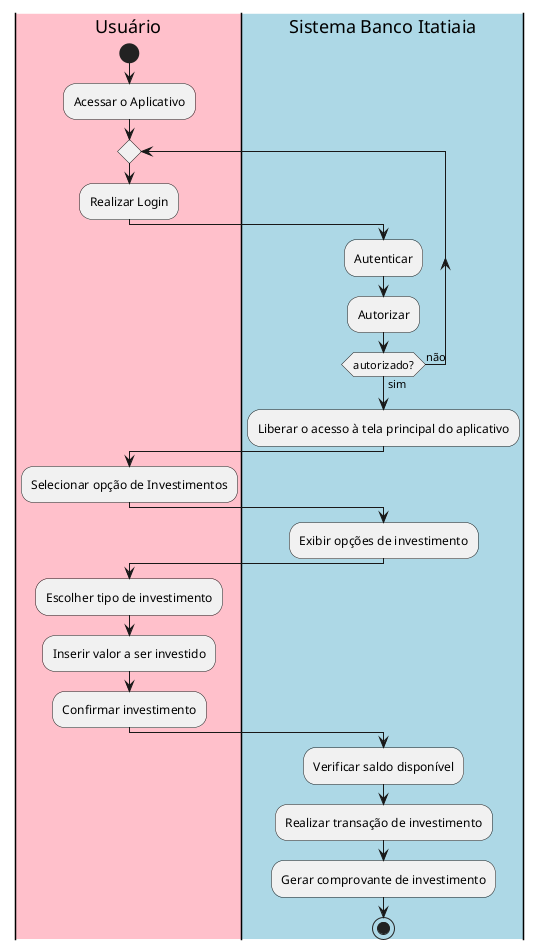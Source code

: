 @startuml

|#pink|Usuário|
start

:Acessar o Aplicativo;

repeat 
:Realizar Login;

|#lightblue|Sistema Banco Itatiaia|

:Autenticar;
:Autorizar;

repeat while (autorizado?) is (não) not (sim)
:Liberar o acesso à tela principal do aplicativo;

|Usuário|

:Selecionar opção de Investimentos;

|Sistema Banco Itatiaia|

:Exibir opções de investimento;

|Usuário|

:Escolher tipo de investimento;
:Inserir valor a ser investido;
:Confirmar investimento;

|Sistema Banco Itatiaia|

:Verificar saldo disponível;
:Realizar transação de investimento;
:Gerar comprovante de investimento;

stop
@enduml
